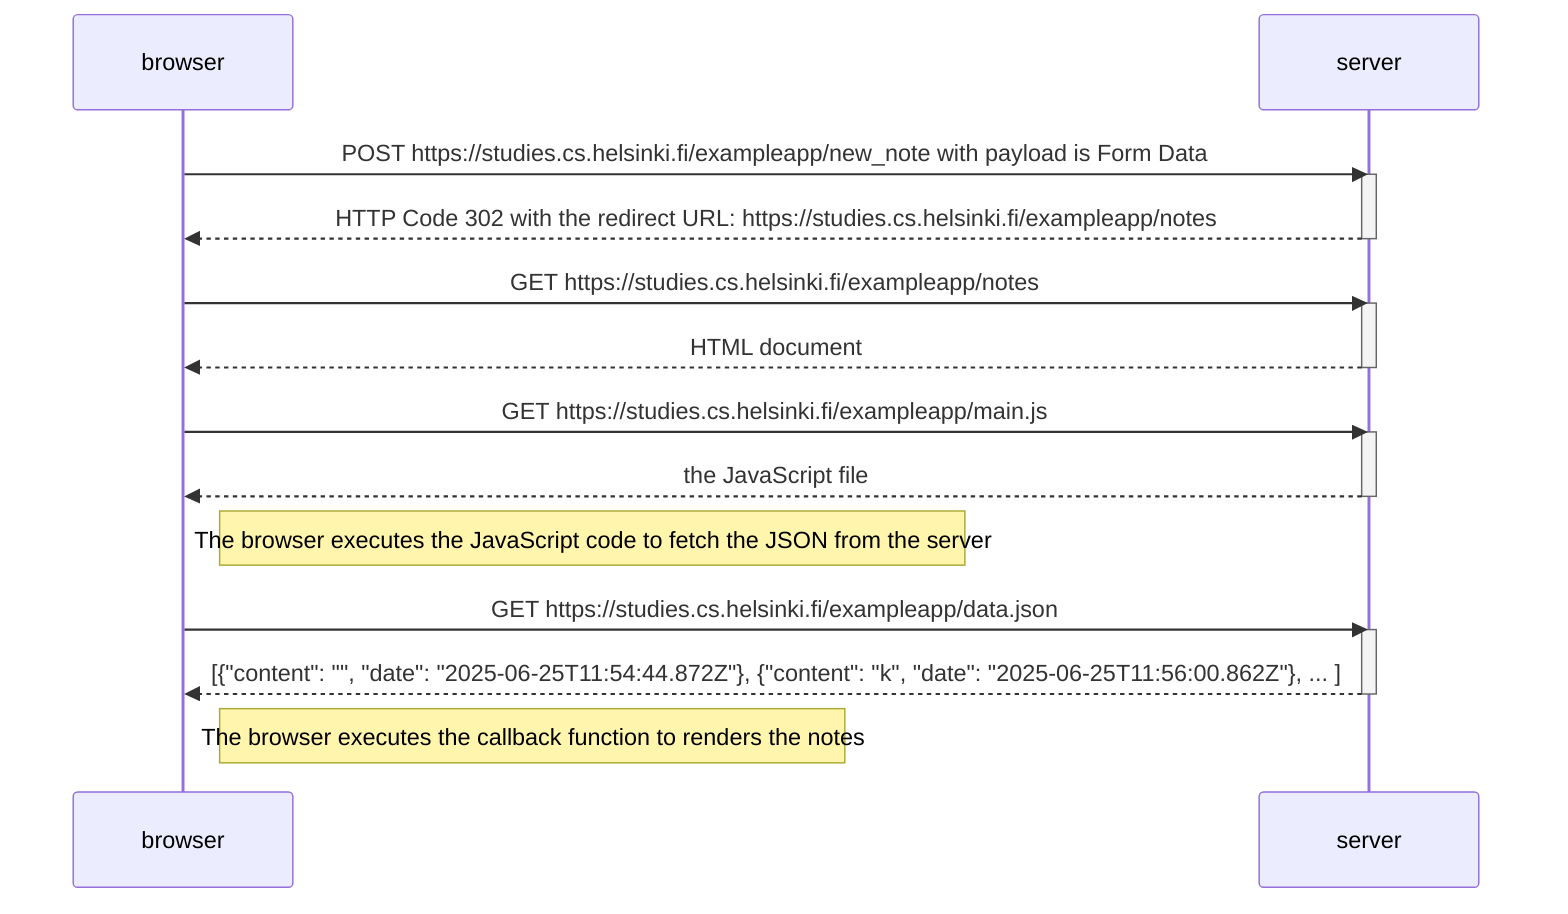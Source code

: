 sequenceDiagram
    participant browser
    participant server

    browser->>server: POST https://studies.cs.helsinki.fi/exampleapp/new_note with payload is Form Data 
    activate server
    server-->>browser: HTTP Code 302 with the redirect URL: https://studies.cs.helsinki.fi/exampleapp/notes
    deactivate server

    browser->>server: GET https://studies.cs.helsinki.fi/exampleapp/notes
    activate server
    server-->>browser: HTML document
    deactivate server

    browser->>server: GET https://studies.cs.helsinki.fi/exampleapp/main.js
    activate server
    server-->>browser: the JavaScript file
    deactivate server

    Note right of browser: The browser executes the JavaScript code to fetch the JSON from the server

    browser->>server: GET https://studies.cs.helsinki.fi/exampleapp/data.json
    activate server
    server-->>browser: [{"content": "", "date": "2025-06-25T11:54:44.872Z"}, {"content": "k", "date": "2025-06-25T11:56:00.862Z"}, ... ]
    deactivate server

    Note right of browser: The browser executes the callback function to renders the notes